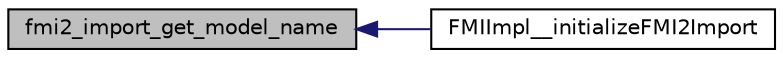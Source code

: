 digraph "fmi2_import_get_model_name"
{
  edge [fontname="Helvetica",fontsize="10",labelfontname="Helvetica",labelfontsize="10"];
  node [fontname="Helvetica",fontsize="10",shape=record];
  rankdir="LR";
  Node151 [label="fmi2_import_get_model_name",height=0.2,width=0.4,color="black", fillcolor="grey75", style="filled", fontcolor="black"];
  Node151 -> Node152 [dir="back",color="midnightblue",fontsize="10",style="solid",fontname="Helvetica"];
  Node152 [label="FMIImpl__initializeFMI2Import",height=0.2,width=0.4,color="black", fillcolor="white", style="filled",URL="$df/d24/_f_m_i_impl_8c.html#aa232a019eadc7bda9f5bbf66fb274e7c"];
}
